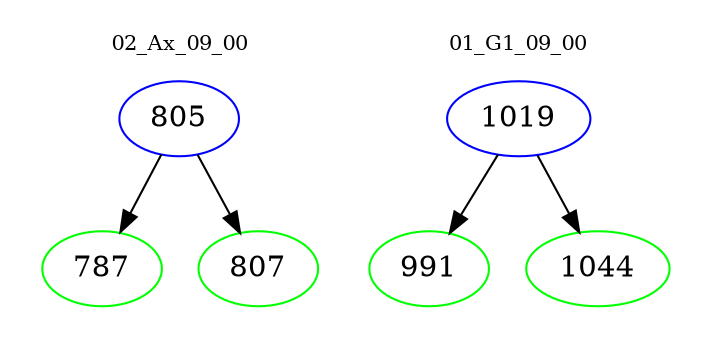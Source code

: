 digraph{
subgraph cluster_0 {
color = white
label = "02_Ax_09_00";
fontsize=10;
T0_805 [label="805", color="blue"]
T0_805 -> T0_787 [color="black"]
T0_787 [label="787", color="green"]
T0_805 -> T0_807 [color="black"]
T0_807 [label="807", color="green"]
}
subgraph cluster_1 {
color = white
label = "01_G1_09_00";
fontsize=10;
T1_1019 [label="1019", color="blue"]
T1_1019 -> T1_991 [color="black"]
T1_991 [label="991", color="green"]
T1_1019 -> T1_1044 [color="black"]
T1_1044 [label="1044", color="green"]
}
}
